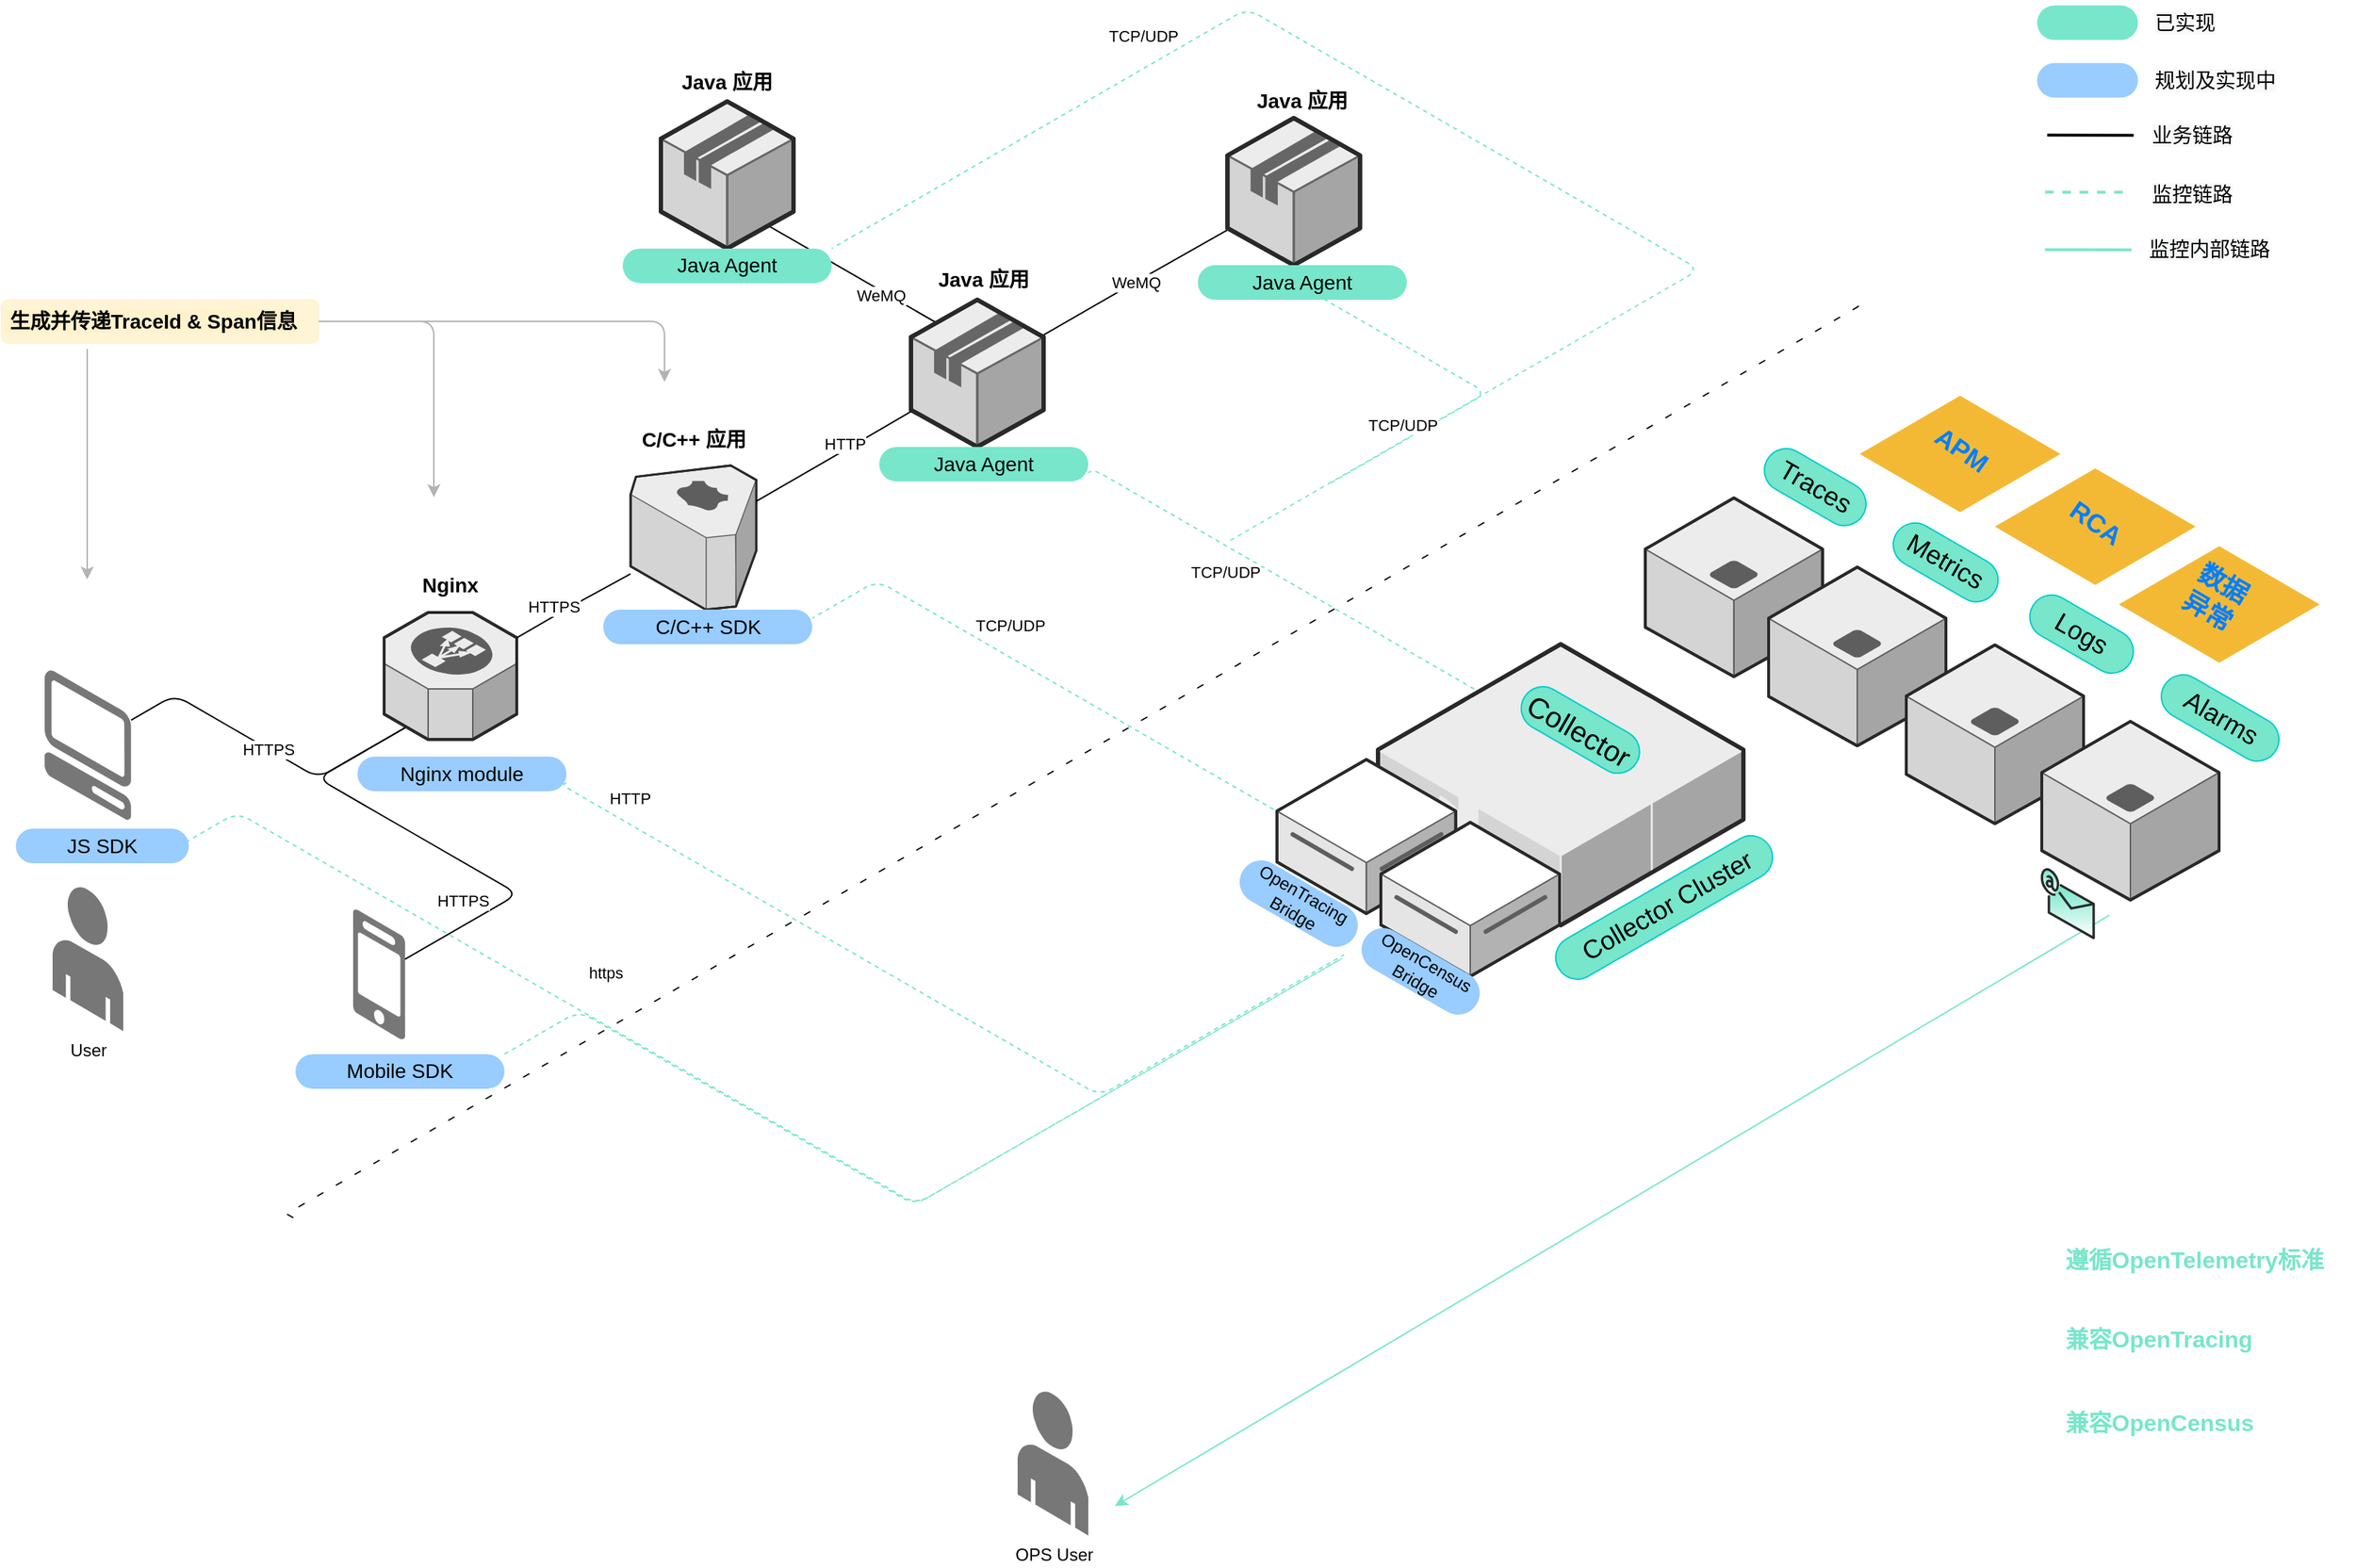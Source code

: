 <mxfile version="14.6.3" type="github">
  <diagram id="7zbkWKNnDVuo_YYhG6Th" name="第 1 页">
    <mxGraphModel dx="1673" dy="-301" grid="1" gridSize="10" guides="1" tooltips="1" connect="1" arrows="1" fold="1" page="1" pageScale="1" pageWidth="827" pageHeight="1169" math="0" shadow="0">
      <root>
        <mxCell id="0" />
        <mxCell id="1" parent="0" />
        <mxCell id="_NbM3XgNjk7rVD2YRR4O-1" value="https" style="edgeStyle=isometricEdgeStyle;endArrow=none;html=1;dashed=1;exitX=1;exitY=0;exitDx=0;exitDy=0;strokeColor=#77E6CB;" parent="1" edge="1">
          <mxGeometry x="-0.303" y="32" width="50" height="100" relative="1" as="geometry">
            <mxPoint x="142.54" y="2092.39" as="sourcePoint" />
            <mxPoint x="950" y="2170" as="targetPoint" />
            <Array as="points">
              <mxPoint x="497.5" y="2250" />
            </Array>
            <mxPoint x="-1" as="offset" />
          </mxGeometry>
        </mxCell>
        <mxCell id="_NbM3XgNjk7rVD2YRR4O-2" value="" style="edgeStyle=isometricEdgeStyle;endArrow=none;html=1;dashed=1;exitX=1;exitY=0.75;exitDx=0;exitDy=0;strokeColor=#77E6CB;entryX=1;entryY=1;entryDx=0;entryDy=0;" parent="1" source="_NbM3XgNjk7rVD2YRR4O-23" target="_NbM3XgNjk7rVD2YRR4O-43" edge="1">
          <mxGeometry width="50" height="100" relative="1" as="geometry">
            <mxPoint x="379.0" y="2246.46" as="sourcePoint" />
            <mxPoint x="790" y="2210" as="targetPoint" />
            <Array as="points">
              <mxPoint x="582.5" y="2150" />
            </Array>
          </mxGeometry>
        </mxCell>
        <mxCell id="_NbM3XgNjk7rVD2YRR4O-3" value="" style="edgeLabel;html=1;align=center;verticalAlign=middle;resizable=0;points=[];" parent="_NbM3XgNjk7rVD2YRR4O-2" vertex="1" connectable="0">
          <mxGeometry x="0.162" y="-6" relative="1" as="geometry">
            <mxPoint x="-175.88" y="-106.94" as="offset" />
          </mxGeometry>
        </mxCell>
        <mxCell id="_NbM3XgNjk7rVD2YRR4O-4" value="" style="verticalLabelPosition=bottom;html=1;verticalAlign=top;strokeWidth=1;align=center;outlineConnect=0;dashed=0;outlineConnect=0;shape=mxgraph.aws3d.application_server;fillColor=#ECECEC;strokeColor=#5E5E5E;aspect=fixed;rounded=1;fontColor=#000000;" parent="1" vertex="1">
          <mxGeometry x="1160.42" y="1850.52" width="123" height="124" as="geometry" />
        </mxCell>
        <mxCell id="_NbM3XgNjk7rVD2YRR4O-5" value="" style="verticalLabelPosition=bottom;html=1;verticalAlign=top;strokeWidth=1;align=center;outlineConnect=0;dashed=0;outlineConnect=0;shape=mxgraph.aws3d.application_server;fillColor=#ECECEC;strokeColor=#5E5E5E;aspect=fixed;rounded=1;fontColor=#000000;" parent="1" vertex="1">
          <mxGeometry x="1246" y="1898.52" width="123" height="124" as="geometry" />
        </mxCell>
        <mxCell id="_NbM3XgNjk7rVD2YRR4O-6" value="" style="verticalLabelPosition=bottom;html=1;verticalAlign=top;strokeWidth=1;align=center;outlineConnect=0;dashed=0;outlineConnect=0;shape=mxgraph.aws3d.application_server;fillColor=#ECECEC;strokeColor=#5E5E5E;aspect=fixed;rounded=1;fontColor=#000000;" parent="1" vertex="1">
          <mxGeometry x="1341.5" y="1952.52" width="123" height="124" as="geometry" />
        </mxCell>
        <mxCell id="_NbM3XgNjk7rVD2YRR4O-7" value="" style="verticalLabelPosition=bottom;html=1;verticalAlign=top;strokeWidth=1;align=center;outlineConnect=0;dashed=0;outlineConnect=0;shape=mxgraph.aws3d.application_server;fillColor=#ECECEC;strokeColor=#5E5E5E;aspect=fixed;rounded=1;fontColor=#000000;" parent="1" vertex="1">
          <mxGeometry x="1435.5" y="2005.56" width="123" height="124" as="geometry" />
        </mxCell>
        <mxCell id="_NbM3XgNjk7rVD2YRR4O-8" value="" style="edgeStyle=isometricEdgeStyle;endArrow=none;html=1;dashed=1;entryX=1;entryY=0.25;entryDx=0;entryDy=0;strokeColor=#77E6CB;exitX=0.75;exitY=0;exitDx=0;exitDy=0;" parent="1" target="_NbM3XgNjk7rVD2YRR4O-26" edge="1">
          <mxGeometry x="0.204" y="1" width="50" height="100" relative="1" as="geometry">
            <mxPoint x="1028.92" y="2087.44" as="sourcePoint" />
            <mxPoint x="594.3" y="1980" as="targetPoint" />
            <mxPoint x="1" as="offset" />
          </mxGeometry>
        </mxCell>
        <mxCell id="_NbM3XgNjk7rVD2YRR4O-9" value="TCP/UDP" style="edgeStyle=isometricEdgeStyle;endArrow=none;html=1;dashed=1;entryX=1;entryY=0.75;entryDx=0;entryDy=0;strokeColor=#77E6CB;exitX=0.75;exitY=0;exitDx=0;exitDy=0;" parent="1" target="_NbM3XgNjk7rVD2YRR4O-30" edge="1">
          <mxGeometry x="0.431" y="16" width="50" height="100" relative="1" as="geometry">
            <mxPoint x="1136.798" y="1999.918" as="sourcePoint" />
            <mxPoint x="1002.5" y="1920" as="targetPoint" />
            <Array as="points">
              <mxPoint x="932.5" y="1920" />
            </Array>
            <mxPoint as="offset" />
          </mxGeometry>
        </mxCell>
        <mxCell id="_NbM3XgNjk7rVD2YRR4O-11" value="" style="verticalLabelPosition=bottom;html=1;verticalAlign=top;strokeWidth=1;align=center;outlineConnect=0;dashed=0;outlineConnect=0;shape=mxgraph.aws3d.elasticBeanstalk;aspect=fixed;rounded=1;fontColor=#000000;fillColor=#ECECEC;strokeColor=#ECECEC;" parent="1" vertex="1">
          <mxGeometry x="975" y="1952" width="253.51" height="195" as="geometry" />
        </mxCell>
        <mxCell id="_NbM3XgNjk7rVD2YRR4O-12" value="WeMQ" style="edgeStyle=isometricEdgeStyle;endArrow=none;html=1;" parent="1" source="_NbM3XgNjk7rVD2YRR4O-27" target="_NbM3XgNjk7rVD2YRR4O-31" edge="1">
          <mxGeometry width="50" height="100" relative="1" as="geometry">
            <mxPoint x="824.38" y="1788.5" as="sourcePoint" />
            <mxPoint x="874.38" y="1688.5" as="targetPoint" />
          </mxGeometry>
        </mxCell>
        <mxCell id="_NbM3XgNjk7rVD2YRR4O-13" value="WeMQ" style="edgeStyle=isometricEdgeStyle;endArrow=none;html=1;" parent="1" source="_NbM3XgNjk7rVD2YRR4O-27" target="_NbM3XgNjk7rVD2YRR4O-33" edge="1">
          <mxGeometry x="-0.16" y="3" width="50" height="100" relative="1" as="geometry">
            <mxPoint x="580" y="1730" as="sourcePoint" />
            <mxPoint x="590" y="1640" as="targetPoint" />
            <mxPoint as="offset" />
          </mxGeometry>
        </mxCell>
        <mxCell id="_NbM3XgNjk7rVD2YRR4O-14" value="User" style="verticalLabelPosition=bottom;html=1;verticalAlign=top;strokeWidth=1;align=center;outlineConnect=0;dashed=0;outlineConnect=0;shape=mxgraph.aws3d.end_user;strokeColor=none;fillColor=#777777;aspect=fixed;" parent="1" vertex="1">
          <mxGeometry x="55.5" y="2120" width="49" height="100.46" as="geometry" />
        </mxCell>
        <mxCell id="_NbM3XgNjk7rVD2YRR4O-15" value="" style="verticalLabelPosition=bottom;html=1;verticalAlign=top;strokeWidth=1;align=center;outlineConnect=0;dashed=0;outlineConnect=0;shape=mxgraph.aws3d.mobile_worker;aspect=fixed;strokeColor=none;fillColor=#777777;" parent="1" vertex="1">
          <mxGeometry x="264" y="2136" width="36" height="90" as="geometry" />
        </mxCell>
        <mxCell id="_NbM3XgNjk7rVD2YRR4O-16" value="" style="verticalLabelPosition=bottom;html=1;verticalAlign=top;strokeWidth=1;align=center;outlineConnect=0;dashed=0;outlineConnect=0;shape=mxgraph.aws3d.client;aspect=fixed;strokeColor=none;fillColor=#777777;" parent="1" vertex="1">
          <mxGeometry x="50" y="1970" width="60" height="104" as="geometry" />
        </mxCell>
        <mxCell id="_NbM3XgNjk7rVD2YRR4O-17" value="&lt;font style=&quot;font-size: 14px&quot;&gt;JS SDK&lt;/font&gt;" style="text;html=1;align=center;verticalAlign=middle;whiteSpace=wrap;rounded=1;strokeWidth=1;arcSize=50;fillColor=#99CCFF;" parent="1" vertex="1">
          <mxGeometry x="30" y="2080" width="120" height="24" as="geometry" />
        </mxCell>
        <mxCell id="_NbM3XgNjk7rVD2YRR4O-18" value="&lt;font style=&quot;font-size: 14px&quot;&gt;Mobile&amp;nbsp;&lt;/font&gt;&lt;span style=&quot;font-size: 14px&quot;&gt;SDK&lt;/span&gt;" style="text;html=1;align=center;verticalAlign=middle;whiteSpace=wrap;rounded=1;strokeWidth=1;arcSize=50;fillColor=#99CCFF;" parent="1" vertex="1">
          <mxGeometry x="224" y="2236.46" width="145" height="24" as="geometry" />
        </mxCell>
        <mxCell id="_NbM3XgNjk7rVD2YRR4O-19" value="" style="verticalLabelPosition=bottom;html=1;verticalAlign=top;strokeWidth=1;align=center;outlineConnect=0;dashed=0;outlineConnect=0;shape=mxgraph.aws3d.elasticLoadBalancing;fillColor=#ECECEC;strokeColor=#5E5E5E;aspect=fixed;rounded=1;" parent="1" vertex="1">
          <mxGeometry x="285.5" y="1930" width="92" height="88.17" as="geometry" />
        </mxCell>
        <mxCell id="_NbM3XgNjk7rVD2YRR4O-20" value="HTTPS" style="edgeStyle=isometricEdgeStyle;endArrow=none;html=1;entryX=0.158;entryY=0.907;entryDx=0;entryDy=0;entryPerimeter=0;" parent="1" source="_NbM3XgNjk7rVD2YRR4O-15" target="_NbM3XgNjk7rVD2YRR4O-19" edge="1">
          <mxGeometry x="-0.658" y="15" width="50" height="100" relative="1" as="geometry">
            <mxPoint x="296.8" y="2139" as="sourcePoint" />
            <mxPoint x="346.8" y="2039" as="targetPoint" />
            <Array as="points">
              <mxPoint x="300" y="2080" />
            </Array>
            <mxPoint as="offset" />
          </mxGeometry>
        </mxCell>
        <mxCell id="_NbM3XgNjk7rVD2YRR4O-21" value="HTTPS" style="edgeStyle=isometricEdgeStyle;endArrow=none;html=1;" parent="1" source="_NbM3XgNjk7rVD2YRR4O-16" edge="1">
          <mxGeometry width="50" height="100" relative="1" as="geometry">
            <mxPoint x="140" y="2090" as="sourcePoint" />
            <mxPoint x="300" y="2010.0" as="targetPoint" />
          </mxGeometry>
        </mxCell>
        <mxCell id="_NbM3XgNjk7rVD2YRR4O-22" value="" style="verticalLabelPosition=bottom;html=1;verticalAlign=top;strokeWidth=1;align=center;outlineConnect=0;dashed=0;outlineConnect=0;shape=mxgraph.aws3d.route53;fillColor=#ECECEC;strokeColor=#5E5E5E;aspect=fixed;rounded=1;" parent="1" vertex="1">
          <mxGeometry x="456.5" y="1828.01" width="87.17" height="99.99" as="geometry" />
        </mxCell>
        <mxCell id="_NbM3XgNjk7rVD2YRR4O-23" value="&lt;font style=&quot;font-size: 14px&quot;&gt;Nginx module&lt;/font&gt;" style="text;html=1;align=center;verticalAlign=middle;whiteSpace=wrap;rounded=1;strokeWidth=1;arcSize=50;fillColor=#99CCFF;" parent="1" vertex="1">
          <mxGeometry x="267" y="2030" width="145" height="24" as="geometry" />
        </mxCell>
        <mxCell id="_NbM3XgNjk7rVD2YRR4O-24" value="&lt;font style=&quot;font-size: 14px&quot;&gt;&lt;b&gt;C/C++ 应用&lt;/b&gt;&lt;/font&gt;" style="text;html=1;align=center;verticalAlign=middle;whiteSpace=wrap;rounded=1;strokeWidth=1;arcSize=50;" parent="1" vertex="1">
          <mxGeometry x="427.58" y="1798" width="145" height="24" as="geometry" />
        </mxCell>
        <mxCell id="_NbM3XgNjk7rVD2YRR4O-25" value="HTTPS" style="edgeStyle=isometricEdgeStyle;endArrow=none;html=1;" parent="1" source="_NbM3XgNjk7rVD2YRR4O-19" target="_NbM3XgNjk7rVD2YRR4O-22" edge="1">
          <mxGeometry x="-0.291" y="6" width="50" height="100" relative="1" as="geometry">
            <mxPoint x="530" y="2040" as="sourcePoint" />
            <mxPoint x="580" y="1940" as="targetPoint" />
            <Array as="points" />
            <mxPoint as="offset" />
          </mxGeometry>
        </mxCell>
        <mxCell id="_NbM3XgNjk7rVD2YRR4O-26" value="&lt;font style=&quot;font-size: 14px&quot;&gt;&lt;br&gt;C/C++ SDK&lt;br&gt;&lt;br&gt;&lt;/font&gt;" style="text;html=1;align=center;verticalAlign=middle;whiteSpace=wrap;rounded=1;strokeWidth=1;arcSize=50;fillColor=#99CCFF;" parent="1" vertex="1">
          <mxGeometry x="437.5" y="1928" width="145" height="24" as="geometry" />
        </mxCell>
        <mxCell id="_NbM3XgNjk7rVD2YRR4O-27" value="" style="verticalLabelPosition=bottom;html=1;verticalAlign=top;strokeWidth=1;align=center;outlineConnect=0;dashed=0;outlineConnect=0;shape=mxgraph.aws3d.application;fillColor=#ECECEC;strokeColor=#666666;aspect=fixed;rounded=1;" parent="1" vertex="1">
          <mxGeometry x="651" y="1713" width="92" height="102.09" as="geometry" />
        </mxCell>
        <mxCell id="_NbM3XgNjk7rVD2YRR4O-28" value="&lt;font style=&quot;font-size: 14px&quot;&gt;&lt;b&gt;Java 应用&lt;/b&gt;&lt;/font&gt;" style="text;html=1;align=center;verticalAlign=middle;whiteSpace=wrap;rounded=1;strokeWidth=1;arcSize=50;" parent="1" vertex="1">
          <mxGeometry x="629" y="1687" width="145" height="24" as="geometry" />
        </mxCell>
        <mxCell id="_NbM3XgNjk7rVD2YRR4O-29" value="HTTP" style="edgeStyle=isometricEdgeStyle;endArrow=none;html=1;" parent="1" source="_NbM3XgNjk7rVD2YRR4O-22" target="_NbM3XgNjk7rVD2YRR4O-27" edge="1">
          <mxGeometry x="0.181" y="3" width="50" height="100" relative="1" as="geometry">
            <mxPoint x="604.8" y="1890" as="sourcePoint" />
            <mxPoint x="630" y="1800" as="targetPoint" />
            <mxPoint as="offset" />
          </mxGeometry>
        </mxCell>
        <mxCell id="_NbM3XgNjk7rVD2YRR4O-30" value="&lt;font style=&quot;font-size: 14px&quot;&gt;Java Agent&lt;/font&gt;" style="text;html=1;align=center;verticalAlign=middle;whiteSpace=wrap;rounded=1;strokeWidth=1;arcSize=50;fillColor=#77E6CB;" parent="1" vertex="1">
          <mxGeometry x="629" y="1815.09" width="145" height="24" as="geometry" />
        </mxCell>
        <mxCell id="_NbM3XgNjk7rVD2YRR4O-31" value="" style="verticalLabelPosition=bottom;html=1;verticalAlign=top;strokeWidth=1;align=center;outlineConnect=0;dashed=0;outlineConnect=0;shape=mxgraph.aws3d.application;fillColor=#ECECEC;strokeColor=#666666;aspect=fixed;rounded=1;" parent="1" vertex="1">
          <mxGeometry x="870.58" y="1586.91" width="92" height="102.09" as="geometry" />
        </mxCell>
        <mxCell id="_NbM3XgNjk7rVD2YRR4O-32" value="&lt;font style=&quot;font-size: 14px&quot;&gt;Java Agent&lt;/font&gt;" style="text;html=1;align=center;verticalAlign=middle;whiteSpace=wrap;rounded=1;strokeWidth=1;arcSize=50;fillColor=#77E6CB;" parent="1" vertex="1">
          <mxGeometry x="850" y="1689" width="145" height="24" as="geometry" />
        </mxCell>
        <mxCell id="_NbM3XgNjk7rVD2YRR4O-33" value="" style="verticalLabelPosition=bottom;html=1;verticalAlign=top;strokeWidth=1;align=center;outlineConnect=0;dashed=0;outlineConnect=0;shape=mxgraph.aws3d.application;fillColor=#ECECEC;strokeColor=#666666;aspect=fixed;rounded=1;" parent="1" vertex="1">
          <mxGeometry x="477.5" y="1575.37" width="92" height="102.09" as="geometry" />
        </mxCell>
        <mxCell id="_NbM3XgNjk7rVD2YRR4O-34" value="&lt;b style=&quot;font-size: 14px&quot;&gt;Java 应用&lt;/b&gt;" style="text;html=1;align=center;verticalAlign=middle;whiteSpace=wrap;rounded=1;strokeWidth=1;arcSize=50;" parent="1" vertex="1">
          <mxGeometry x="451" y="1550" width="145" height="24" as="geometry" />
        </mxCell>
        <mxCell id="_NbM3XgNjk7rVD2YRR4O-35" value="&lt;b style=&quot;font-size: 14px&quot;&gt;Java 应用&lt;/b&gt;" style="text;html=1;align=center;verticalAlign=middle;whiteSpace=wrap;rounded=1;strokeWidth=1;arcSize=50;" parent="1" vertex="1">
          <mxGeometry x="849.5" y="1562.91" width="145" height="24" as="geometry" />
        </mxCell>
        <mxCell id="_NbM3XgNjk7rVD2YRR4O-36" value="&lt;font style=&quot;font-size: 14px&quot;&gt;Java Agent&lt;/font&gt;" style="text;html=1;align=center;verticalAlign=middle;whiteSpace=wrap;rounded=1;strokeWidth=1;arcSize=50;fillColor=#77E6CB;" parent="1" vertex="1">
          <mxGeometry x="451.0" y="1677.46" width="145" height="24" as="geometry" />
        </mxCell>
        <mxCell id="_NbM3XgNjk7rVD2YRR4O-38" value="" style="edgeStyle=isometricEdgeStyle;endArrow=none;html=1;elbow=vertical;rounded=0;dashed=1;dashPattern=5 10;" parent="1" edge="1">
          <mxGeometry width="50" height="100" relative="1" as="geometry">
            <mxPoint x="222.5" y="2350" as="sourcePoint" />
            <mxPoint x="1312.5" y="1720" as="targetPoint" />
            <Array as="points">
              <mxPoint x="750" y="2040" />
            </Array>
          </mxGeometry>
        </mxCell>
        <mxCell id="_NbM3XgNjk7rVD2YRR4O-39" value="" style="edgeStyle=isometricEdgeStyle;endArrow=none;html=1;dashed=1;exitX=1;exitY=0;exitDx=0;exitDy=0;strokeColor=#77E6CB;" parent="1" source="_NbM3XgNjk7rVD2YRR4O-18" edge="1">
          <mxGeometry width="50" height="100" relative="1" as="geometry">
            <mxPoint x="702.5" y="2190" as="sourcePoint" />
            <mxPoint x="950" y="2170" as="targetPoint" />
            <Array as="points">
              <mxPoint x="582.5" y="2300" />
            </Array>
          </mxGeometry>
        </mxCell>
        <mxCell id="_NbM3XgNjk7rVD2YRR4O-40" value="&lt;font style=&quot;font-size: 18px&quot;&gt;&lt;span&gt;&amp;nbsp;Collector&amp;nbsp;&lt;/span&gt;&lt;/font&gt;&lt;span style=&quot;font-size: 18px&quot;&gt;&lt;span&gt;Cluster&lt;/span&gt;&lt;/span&gt;" style="text;html=1;align=center;verticalAlign=middle;whiteSpace=wrap;rounded=1;strokeWidth=1;arcSize=50;fillColor=#77E6CB;strokeColor=#00CCCC;rotation=-30;fontStyle=0" parent="1" vertex="1">
          <mxGeometry x="1089" y="2119.67" width="169" height="30" as="geometry" />
        </mxCell>
        <mxCell id="_NbM3XgNjk7rVD2YRR4O-41" value="" style="verticalLabelPosition=bottom;html=1;verticalAlign=top;strokeWidth=1;align=center;outlineConnect=0;dashed=0;outlineConnect=0;shape=mxgraph.aws3d.dataServer;strokeColor=#5E5E5E;aspect=fixed;rounded=1;fillColor=#ffffff;fontColor=#000000;" parent="1" vertex="1">
          <mxGeometry x="904.92" y="2032" width="124" height="106.86" as="geometry" />
        </mxCell>
        <mxCell id="_NbM3XgNjk7rVD2YRR4O-42" value="" style="shape=image;html=1;verticalAlign=top;verticalLabelPosition=bottom;labelBackgroundColor=green;imageAspect=0;aspect=fixed;image=https://docs.honeycomb.io/logos/opentracing-sm.png;rounded=1;strokeWidth=1;fillColor=#77e6cb4d;" parent="1" vertex="1">
          <mxGeometry x="944.42" y="2045.44" width="36" height="36" as="geometry" />
        </mxCell>
        <mxCell id="_NbM3XgNjk7rVD2YRR4O-43" value="&lt;font&gt;&lt;font style=&quot;font-size: 12px&quot;&gt;OpenTracing&lt;br&gt;Bridge&lt;/font&gt;&lt;br&gt;&lt;/font&gt;" style="text;html=1;align=center;verticalAlign=middle;whiteSpace=wrap;rounded=1;strokeWidth=1;arcSize=50;rotation=30;fillColor=#99CCFF;" parent="1" vertex="1">
          <mxGeometry x="875" y="2117" width="90" height="30" as="geometry" />
        </mxCell>
        <mxCell id="_NbM3XgNjk7rVD2YRR4O-44" value="" style="verticalLabelPosition=bottom;html=1;verticalAlign=top;strokeWidth=1;align=center;outlineConnect=0;dashed=0;outlineConnect=0;shape=mxgraph.aws3d.dataServer;strokeColor=#5E5E5E;aspect=fixed;rounded=1;fillColor=#ffffff;fontColor=#000000;" parent="1" vertex="1">
          <mxGeometry x="977" y="2075.68" width="124" height="106.86" as="geometry" />
        </mxCell>
        <mxCell id="_NbM3XgNjk7rVD2YRR4O-45" value="" style="shape=image;html=1;verticalAlign=top;verticalLabelPosition=bottom;labelBackgroundColor=green;imageAspect=0;aspect=fixed;image=https://opencensus.io/img/logo-sm.svg;rounded=1;strokeWidth=1;fillColor=#77e6cb4d;" parent="1" vertex="1">
          <mxGeometry x="1016.5" y="2089.12" width="36" height="33.55" as="geometry" />
        </mxCell>
        <mxCell id="_NbM3XgNjk7rVD2YRR4O-46" value="&lt;font&gt;&lt;font style=&quot;font-size: 12px&quot;&gt;OpenCensus &lt;br&gt;Bridge&lt;/font&gt;&lt;br&gt;&lt;/font&gt;" style="text;html=1;align=center;verticalAlign=middle;whiteSpace=wrap;rounded=1;strokeWidth=1;arcSize=50;rotation=30;fillColor=#99CCFF;" parent="1" vertex="1">
          <mxGeometry x="959.58" y="2164.04" width="90" height="30" as="geometry" />
        </mxCell>
        <mxCell id="_NbM3XgNjk7rVD2YRR4O-47" value="&lt;font&gt;&lt;span&gt;&lt;font style=&quot;font-size: 20px&quot;&gt;Collector&lt;/font&gt;&lt;/span&gt;&lt;br&gt;&lt;/font&gt;" style="text;html=1;align=center;verticalAlign=middle;whiteSpace=wrap;rounded=1;strokeWidth=1;arcSize=50;rotation=30;fillColor=#77E6CB;strokeColor=#00CCCC;fontStyle=0" parent="1" vertex="1">
          <mxGeometry x="1070.42" y="1996.52" width="90" height="30" as="geometry" />
        </mxCell>
        <mxCell id="_NbM3XgNjk7rVD2YRR4O-48" value="OPS User" style="verticalLabelPosition=bottom;html=1;verticalAlign=top;strokeWidth=1;align=center;outlineConnect=0;dashed=0;outlineConnect=0;shape=mxgraph.aws3d.end_user;strokeColor=none;fillColor=#777777;aspect=fixed;direction=east;flipV=0;flipH=0;" parent="1" vertex="1">
          <mxGeometry x="725" y="2470" width="49" height="100.46" as="geometry" />
        </mxCell>
        <mxCell id="_NbM3XgNjk7rVD2YRR4O-49" value="TCP/UDP" style="edgeStyle=isometricEdgeStyle;endArrow=none;html=1;dashed=1;entryX=1;entryY=0;entryDx=0;entryDy=0;strokeColor=#77E6CB;exitX=0.75;exitY=0;exitDx=0;exitDy=0;" parent="1" target="_NbM3XgNjk7rVD2YRR4O-36" edge="1">
          <mxGeometry x="0.512" y="-19" width="50" height="100" relative="1" as="geometry">
            <mxPoint x="872.5" y="1880.0" as="sourcePoint" />
            <mxPoint x="794.0" y="1859.09" as="targetPoint" />
            <mxPoint x="-1" as="offset" />
            <Array as="points">
              <mxPoint x="1142.5" y="1660" />
            </Array>
          </mxGeometry>
        </mxCell>
        <mxCell id="_NbM3XgNjk7rVD2YRR4O-50" value="TCP/UDP" style="edgeStyle=isometricEdgeStyle;endArrow=none;html=1;dashed=1;entryX=0.14;entryY=0.947;entryDx=0;entryDy=0;entryPerimeter=0;strokeColor=#77E6CB;exitX=0.75;exitY=0;exitDx=0;exitDy=0;" parent="1" edge="1">
          <mxGeometry x="-0.515" y="10" width="50" height="100" relative="1" as="geometry">
            <mxPoint x="942.5" y="1840.0" as="sourcePoint" />
            <mxPoint x="932.5" y="1710.0" as="targetPoint" />
            <Array as="points">
              <mxPoint x="1002.5" y="1750" />
            </Array>
            <mxPoint as="offset" />
          </mxGeometry>
        </mxCell>
        <mxCell id="_NbM3XgNjk7rVD2YRR4O-51" value="" style="shape=image;html=1;verticalAlign=top;verticalLabelPosition=bottom;labelBackgroundColor=green;imageAspect=0;aspect=fixed;image=https://cloud.githubusercontent.com/assets/2662304/26528633/81c95b24-43b8-11e7-808d-651a09e9ecca.png;rounded=1;strokeWidth=1;fillColor=#77e6cb4d;" parent="1" vertex="1">
          <mxGeometry x="1478.5" y="2012.95" width="36" height="34" as="geometry" />
        </mxCell>
        <mxCell id="_NbM3XgNjk7rVD2YRR4O-52" value="&lt;font style=&quot;font-size: 18px&quot;&gt;Alarms&lt;/font&gt;" style="text;html=1;align=center;verticalAlign=middle;whiteSpace=wrap;rounded=1;strokeWidth=1;arcSize=50;fillColor=#77E6CB;strokeColor=#00CCCC;rotation=30;fontColor=#000000;" parent="1" vertex="1">
          <mxGeometry x="1514.5" y="1988.17" width="89.5" height="30" as="geometry" />
        </mxCell>
        <mxCell id="_NbM3XgNjk7rVD2YRR4O-53" value="&lt;font style=&quot;font-size: 18px&quot;&gt;Logs&lt;/font&gt;" style="text;html=1;align=center;verticalAlign=middle;whiteSpace=wrap;rounded=1;strokeWidth=1;arcSize=50;fillColor=#77E6CB;strokeColor=#00CCCC;rotation=30;" parent="1" vertex="1">
          <mxGeometry x="1424" y="1930" width="78.25" height="30" as="geometry" />
        </mxCell>
        <mxCell id="_NbM3XgNjk7rVD2YRR4O-54" value="&lt;font style=&quot;font-size: 18px&quot;&gt;Metrics&lt;/font&gt;" style="text;html=1;align=center;verticalAlign=middle;whiteSpace=wrap;rounded=1;strokeWidth=1;arcSize=50;fillColor=#77E6CB;strokeColor=#00CCCC;rotation=30;fontColor=#000000;" parent="1" vertex="1">
          <mxGeometry x="1329.24" y="1880.23" width="79.19" height="30" as="geometry" />
        </mxCell>
        <mxCell id="_NbM3XgNjk7rVD2YRR4O-55" value="&lt;font style=&quot;font-size: 18px&quot;&gt;Traces&lt;/font&gt;" style="text;html=1;align=center;verticalAlign=middle;whiteSpace=wrap;rounded=1;strokeWidth=1;arcSize=50;fillColor=#77E6CB;strokeColor=#00CCCC;rotation=30;" parent="1" vertex="1">
          <mxGeometry x="1240" y="1828.01" width="76.66" height="30" as="geometry" />
        </mxCell>
        <mxCell id="_NbM3XgNjk7rVD2YRR4O-56" value="" style="endArrow=classic;html=1;strokeColor=#77E6CB;strokeWidth=1;fontColor=#000000;" parent="1" edge="1">
          <mxGeometry width="50" height="50" relative="1" as="geometry">
            <mxPoint x="1482.5" y="2140.0" as="sourcePoint" />
            <mxPoint x="792.5" y="2550.0" as="targetPoint" />
          </mxGeometry>
        </mxCell>
        <mxCell id="_NbM3XgNjk7rVD2YRR4O-57" value="" style="verticalLabelPosition=bottom;html=1;verticalAlign=top;strokeWidth=1;align=center;outlineConnect=0;dashed=0;outlineConnect=0;shape=mxgraph.aws3d.email;aspect=fixed;strokeColor=#292929;rounded=1;fillColor=#77E6CB;gradientColor=#ffffff;fontColor=#000000;" parent="1" vertex="1">
          <mxGeometry x="1435.5" y="2108.14" width="36" height="47.72" as="geometry" />
        </mxCell>
        <mxCell id="_NbM3XgNjk7rVD2YRR4O-58" value="" style="shape=image;html=1;verticalAlign=top;verticalLabelPosition=bottom;labelBackgroundColor=green;imageAspect=0;aspect=fixed;image=https://image.winudf.com/v2/image1/Y29tLnRlbmNlbnQud2V3b3JrX2ljb25fMTU0NjkyMjEyNF8wNDg/icon.png?w=170&amp;fakeurl=1&amp;type=.png;rounded=1;strokeWidth=1;fillColor=#77e6cb4d;" parent="1" vertex="1">
          <mxGeometry x="1410.5" y="2138.86" width="36" height="36" as="geometry" />
        </mxCell>
        <mxCell id="_NbM3XgNjk7rVD2YRR4O-59" value="" style="text;html=1;align=center;verticalAlign=middle;whiteSpace=wrap;rounded=1;strokeWidth=1;arcSize=50;fillColor=#77E6CB;" parent="1" vertex="1">
          <mxGeometry x="1432.25" y="1508.8" width="70" height="24" as="geometry" />
        </mxCell>
        <mxCell id="_NbM3XgNjk7rVD2YRR4O-60" value="&lt;span style=&quot;color: rgb(0 , 0 , 0) ; font-family: &amp;#34;helvetica&amp;#34; ; font-size: 14px ; font-style: normal ; font-weight: 400 ; letter-spacing: normal ; text-align: center ; text-indent: 0px ; text-transform: none ; word-spacing: 0px ; background-color: rgb(248 , 249 , 250) ; display: inline ; float: none&quot;&gt;已实现&lt;/span&gt;" style="text;whiteSpace=wrap;html=1;" parent="1" vertex="1">
          <mxGeometry x="1512.25" y="1505.8" width="140" height="30" as="geometry" />
        </mxCell>
        <mxCell id="_NbM3XgNjk7rVD2YRR4O-61" value="" style="text;html=1;align=center;verticalAlign=middle;whiteSpace=wrap;rounded=1;strokeWidth=1;arcSize=50;fillColor=#99CCFF;" parent="1" vertex="1">
          <mxGeometry x="1432.25" y="1548.8" width="70" height="24" as="geometry" />
        </mxCell>
        <mxCell id="_NbM3XgNjk7rVD2YRR4O-62" value="&lt;span style=&quot;color: rgb(0 , 0 , 0) ; font-family: &amp;#34;helvetica&amp;#34; ; font-size: 14px ; font-style: normal ; font-weight: 400 ; letter-spacing: normal ; text-align: center ; text-indent: 0px ; text-transform: none ; word-spacing: 0px ; background-color: rgb(248 , 249 , 250) ; display: inline ; float: none&quot;&gt;规划及实现中&lt;/span&gt;" style="text;whiteSpace=wrap;html=1;" parent="1" vertex="1">
          <mxGeometry x="1512.25" y="1545.8" width="120" height="30" as="geometry" />
        </mxCell>
        <mxCell id="_NbM3XgNjk7rVD2YRR4O-63" value="" style="endArrow=none;html=1;strokeWidth=2;" parent="1" edge="1">
          <mxGeometry width="50" height="50" relative="1" as="geometry">
            <mxPoint x="1439.25" y="1598.8" as="sourcePoint" />
            <mxPoint x="1499.25" y="1598.89" as="targetPoint" />
          </mxGeometry>
        </mxCell>
        <mxCell id="_NbM3XgNjk7rVD2YRR4O-64" value="&lt;span style=&quot;color: rgb(0 , 0 , 0) ; font-family: &amp;#34;helvetica&amp;#34; ; font-size: 14px ; font-style: normal ; font-weight: 400 ; letter-spacing: normal ; text-align: center ; text-indent: 0px ; text-transform: none ; word-spacing: 0px ; background-color: rgb(248 , 249 , 250) ; display: inline ; float: none&quot;&gt;业务链路&lt;/span&gt;" style="text;whiteSpace=wrap;html=1;" parent="1" vertex="1">
          <mxGeometry x="1510.25" y="1583.8" width="140" height="30" as="geometry" />
        </mxCell>
        <mxCell id="_NbM3XgNjk7rVD2YRR4O-65" value="" style="endArrow=none;html=1;strokeWidth=2;fontColor=#77E6CB;rounded=0;strokeColor=#77E6CB;dashed=1;" parent="1" edge="1">
          <mxGeometry width="50" height="50" relative="1" as="geometry">
            <mxPoint x="1437.75" y="1638.3" as="sourcePoint" />
            <mxPoint x="1497.75" y="1638.39" as="targetPoint" />
          </mxGeometry>
        </mxCell>
        <mxCell id="_NbM3XgNjk7rVD2YRR4O-66" value="&lt;span style=&quot;color: rgb(0 , 0 , 0) ; font-family: &amp;#34;helvetica&amp;#34; ; font-size: 14px ; font-style: normal ; font-weight: 400 ; letter-spacing: normal ; text-align: center ; text-indent: 0px ; text-transform: none ; word-spacing: 0px ; background-color: rgb(248 , 249 , 250) ; display: inline ; float: none&quot;&gt;监控链路&lt;/span&gt;" style="text;whiteSpace=wrap;html=1;" parent="1" vertex="1">
          <mxGeometry x="1510.25" y="1624.8" width="140" height="30" as="geometry" />
        </mxCell>
        <mxCell id="_NbM3XgNjk7rVD2YRR4O-67" value="" style="endArrow=none;html=1;strokeWidth=2;fontColor=#77E6CB;rounded=0;strokeColor=#77E6CB;" parent="1" edge="1">
          <mxGeometry width="50" height="50" relative="1" as="geometry">
            <mxPoint x="1437.75" y="1678.3" as="sourcePoint" />
            <mxPoint x="1497.75" y="1678.39" as="targetPoint" />
          </mxGeometry>
        </mxCell>
        <mxCell id="_NbM3XgNjk7rVD2YRR4O-68" value="&lt;span style=&quot;color: rgb(0 , 0 , 0) ; font-family: &amp;#34;helvetica&amp;#34; ; font-size: 14px ; font-style: normal ; font-weight: 400 ; letter-spacing: normal ; text-align: center ; text-indent: 0px ; text-transform: none ; word-spacing: 0px ; background-color: rgb(248 , 249 , 250) ; display: inline ; float: none&quot;&gt;监控内部链路&lt;/span&gt;" style="text;whiteSpace=wrap;html=1;" parent="1" vertex="1">
          <mxGeometry x="1508.25" y="1663.21" width="140" height="30" as="geometry" />
        </mxCell>
        <mxCell id="_NbM3XgNjk7rVD2YRR4O-69" value="" style="shape=image;html=1;verticalAlign=top;verticalLabelPosition=bottom;labelBackgroundColor=green;imageAspect=0;aspect=fixed;image=https://avatars1.githubusercontent.com/u/49998002?s=200&amp;v=4;rounded=1;strokeWidth=1;fillColor=#77e6cb4d;" parent="1" vertex="1">
          <mxGeometry x="1049.58" y="2026.52" width="36" height="36" as="geometry" />
        </mxCell>
        <mxCell id="_NbM3XgNjk7rVD2YRR4O-70" value="" style="shape=image;html=1;verticalAlign=top;verticalLabelPosition=bottom;labelBackgroundColor=green;imageAspect=0;aspect=fixed;image=https://avatars1.githubusercontent.com/u/49998002?s=200&amp;v=4;rounded=1;strokeWidth=1;fillColor=#77e6cb4d;" parent="1" vertex="1">
          <mxGeometry x="1399.5" y="2363" width="36" height="36" as="geometry" />
        </mxCell>
        <mxCell id="_NbM3XgNjk7rVD2YRR4O-71" value="" style="shape=image;html=1;verticalAlign=top;verticalLabelPosition=bottom;labelBackgroundColor=green;imageAspect=0;aspect=fixed;image=https://docs.honeycomb.io/logos/opentracing-sm.png;rounded=1;strokeWidth=1;fillColor=#77e6cb4d;" parent="1" vertex="1">
          <mxGeometry x="1399.5" y="2415" width="36" height="36" as="geometry" />
        </mxCell>
        <mxCell id="_NbM3XgNjk7rVD2YRR4O-72" value="" style="shape=image;html=1;verticalAlign=top;verticalLabelPosition=bottom;labelBackgroundColor=green;imageAspect=0;aspect=fixed;image=https://opencensus.io/img/logo-sm.svg;rounded=1;strokeWidth=1;fillColor=#77e6cb4d;" parent="1" vertex="1">
          <mxGeometry x="1399.5" y="2476" width="36" height="33.55" as="geometry" />
        </mxCell>
        <mxCell id="_NbM3XgNjk7rVD2YRR4O-73" value="&lt;div style=&quot;text-align: center&quot;&gt;&lt;font face=&quot;helvetica&quot; style=&quot;font-size: 16px&quot; color=&quot;#77e6cb&quot;&gt;&lt;b&gt;遵循OpenTelemetry标准&lt;/b&gt;&lt;/font&gt;&lt;/div&gt;" style="text;whiteSpace=wrap;html=1;" parent="1" vertex="1">
          <mxGeometry x="1450" y="2363" width="184.5" height="30" as="geometry" />
        </mxCell>
        <mxCell id="_NbM3XgNjk7rVD2YRR4O-74" value="&lt;div style=&quot;text-align: center&quot;&gt;&lt;font face=&quot;helvetica&quot; style=&quot;font-size: 16px&quot; color=&quot;#77e6cb&quot;&gt;&lt;b&gt;兼容OpenTracing&lt;/b&gt;&lt;/font&gt;&lt;/div&gt;" style="text;whiteSpace=wrap;html=1;" parent="1" vertex="1">
          <mxGeometry x="1450" y="2418" width="184.5" height="30" as="geometry" />
        </mxCell>
        <mxCell id="_NbM3XgNjk7rVD2YRR4O-75" value="&lt;div style=&quot;text-align: center&quot;&gt;&lt;font face=&quot;helvetica&quot; style=&quot;font-size: 16px&quot; color=&quot;#77e6cb&quot;&gt;&lt;b&gt;兼容OpenCensus&lt;/b&gt;&lt;/font&gt;&lt;/div&gt;" style="text;whiteSpace=wrap;html=1;" parent="1" vertex="1">
          <mxGeometry x="1450" y="2476" width="184.5" height="30" as="geometry" />
        </mxCell>
        <mxCell id="_NbM3XgNjk7rVD2YRR4O-78" value="&lt;font style=&quot;font-size: 14px&quot;&gt;&lt;b&gt;Nginx&lt;/b&gt;&lt;/font&gt;" style="text;html=1;align=center;verticalAlign=middle;whiteSpace=wrap;rounded=1;strokeWidth=1;arcSize=50;" parent="1" vertex="1">
          <mxGeometry x="272" y="1898.52" width="119" height="24" as="geometry" />
        </mxCell>
        <mxCell id="iSqk0ZzPX_ZpcsvCaA2A-1" value="&lt;span style=&quot;color: rgb(0, 0, 0); font-family: helvetica; font-size: 11px; font-style: normal; font-weight: 400; letter-spacing: normal; text-align: center; text-indent: 0px; text-transform: none; word-spacing: 0px; background-color: rgb(255, 255, 255); display: inline; float: none;&quot;&gt;TCP/UDP&lt;/span&gt;" style="text;whiteSpace=wrap;html=1;" parent="1" vertex="1">
          <mxGeometry x="694" y="1925" width="80" height="30" as="geometry" />
        </mxCell>
        <mxCell id="iSqk0ZzPX_ZpcsvCaA2A-2" value="&lt;span style=&quot;color: rgb(0 , 0 , 0) ; font-family: &amp;#34;helvetica&amp;#34; ; font-size: 11px ; font-style: normal ; font-weight: 400 ; letter-spacing: normal ; text-align: center ; text-indent: 0px ; text-transform: none ; word-spacing: 0px ; background-color: rgb(255 , 255 , 255) ; display: inline ; float: none&quot;&gt;HTTP&lt;/span&gt;" style="text;whiteSpace=wrap;html=1;" parent="1" vertex="1">
          <mxGeometry x="440" y="2045.44" width="80" height="30" as="geometry" />
        </mxCell>
        <mxCell id="iSqk0ZzPX_ZpcsvCaA2A-3" value="&lt;span style=&quot;color: rgb(0 , 0 , 0) ; font-family: &amp;#34;helvetica&amp;#34; ; font-size: 14px ; font-style: normal ; letter-spacing: normal ; text-align: center ; text-indent: 0px ; text-transform: none ; word-spacing: 0px ; display: inline ; float: none ; background-color: rgb(255 , 242 , 204)&quot;&gt;&amp;nbsp;生成并传递TraceId &amp;amp; Span信息&lt;/span&gt;" style="text;whiteSpace=wrap;html=1;fontSize=14;fontStyle=1;fillColor=#fff2cc;strokeColor=#FFF2CC;opacity=80;rounded=1;glass=0;" parent="1" vertex="1">
          <mxGeometry x="20" y="1713" width="220" height="30" as="geometry" />
        </mxCell>
        <mxCell id="iSqk0ZzPX_ZpcsvCaA2A-4" value="" style="endArrow=classic;html=1;strokeColor=#B3B3B3;" parent="1" edge="1">
          <mxGeometry width="50" height="50" relative="1" as="geometry">
            <mxPoint x="79.5" y="1747.09" as="sourcePoint" />
            <mxPoint x="79.5" y="1907.09" as="targetPoint" />
          </mxGeometry>
        </mxCell>
        <mxCell id="iSqk0ZzPX_ZpcsvCaA2A-6" value="" style="endArrow=classic;html=1;strokeColor=#B3B3B3;exitX=1;exitY=0.5;exitDx=0;exitDy=0;" parent="1" source="iSqk0ZzPX_ZpcsvCaA2A-3" edge="1">
          <mxGeometry width="50" height="50" relative="1" as="geometry">
            <mxPoint x="285.5" y="1730" as="sourcePoint" />
            <mxPoint x="320" y="1850" as="targetPoint" />
            <Array as="points">
              <mxPoint x="320" y="1728" />
            </Array>
          </mxGeometry>
        </mxCell>
        <mxCell id="iSqk0ZzPX_ZpcsvCaA2A-7" value="" style="endArrow=classic;html=1;strokeColor=#B3B3B3;exitX=1;exitY=0.5;exitDx=0;exitDy=0;" parent="1" source="iSqk0ZzPX_ZpcsvCaA2A-3" edge="1">
          <mxGeometry width="50" height="50" relative="1" as="geometry">
            <mxPoint x="360" y="1687" as="sourcePoint" />
            <mxPoint x="480" y="1770" as="targetPoint" />
            <Array as="points">
              <mxPoint x="480" y="1728" />
            </Array>
          </mxGeometry>
        </mxCell>
        <mxCell id="cqxwofP3PsoEf5NHywKy-11" value="" style="group" vertex="1" connectable="0" parent="1">
          <mxGeometry x="1403" y="1830.01" width="139.24" height="80.85" as="geometry" />
        </mxCell>
        <mxCell id="cqxwofP3PsoEf5NHywKy-4" value="" style="verticalLabelPosition=bottom;html=1;verticalAlign=top;strokeWidth=1;align=center;outlineConnect=0;dashed=0;outlineConnect=0;shape=mxgraph.aws3d.spot;aspect=fixed;" vertex="1" parent="cqxwofP3PsoEf5NHywKy-11">
          <mxGeometry width="139.24" height="80.85" as="geometry" />
        </mxCell>
        <mxCell id="cqxwofP3PsoEf5NHywKy-6" value="&lt;span style=&quot;font-family: &amp;#34;helvetica&amp;#34; ; font-size: 18px ; font-style: normal ; letter-spacing: normal ; text-align: center ; text-indent: 0px ; text-transform: none ; word-spacing: 0px ; display: inline ; float: none&quot;&gt;&lt;font color=&quot;#007fff&quot;&gt;&lt;b&gt;RCA&lt;/b&gt;&lt;/font&gt;&lt;/span&gt;" style="text;whiteSpace=wrap;html=1;rotation=35;" vertex="1" parent="cqxwofP3PsoEf5NHywKy-11">
          <mxGeometry x="49.07" y="24.29" width="53.34" height="30" as="geometry" />
        </mxCell>
        <mxCell id="cqxwofP3PsoEf5NHywKy-13" value="" style="group" vertex="1" connectable="0" parent="1">
          <mxGeometry x="1309.21" y="1779.57" width="139.24" height="80.85" as="geometry" />
        </mxCell>
        <mxCell id="cqxwofP3PsoEf5NHywKy-14" value="" style="verticalLabelPosition=bottom;html=1;verticalAlign=top;strokeWidth=1;align=center;outlineConnect=0;dashed=0;outlineConnect=0;shape=mxgraph.aws3d.spot;aspect=fixed;" vertex="1" parent="cqxwofP3PsoEf5NHywKy-13">
          <mxGeometry width="139.24" height="80.85" as="geometry" />
        </mxCell>
        <mxCell id="cqxwofP3PsoEf5NHywKy-15" value="&lt;span style=&quot;font-family: &amp;#34;helvetica&amp;#34; ; font-size: 18px ; font-style: normal ; letter-spacing: normal ; text-align: center ; text-indent: 0px ; text-transform: none ; word-spacing: 0px ; display: inline ; float: none&quot;&gt;&lt;font color=&quot;#007fff&quot;&gt;&lt;b&gt;APM&lt;/b&gt;&lt;/font&gt;&lt;/span&gt;" style="text;whiteSpace=wrap;html=1;rotation=35;" vertex="1" parent="cqxwofP3PsoEf5NHywKy-13">
          <mxGeometry x="49.07" y="24.29" width="53.34" height="30" as="geometry" />
        </mxCell>
        <mxCell id="cqxwofP3PsoEf5NHywKy-16" value="" style="group" vertex="1" connectable="0" parent="1">
          <mxGeometry x="1489" y="1884" width="139.24" height="80.85" as="geometry" />
        </mxCell>
        <mxCell id="cqxwofP3PsoEf5NHywKy-17" value="" style="verticalLabelPosition=bottom;html=1;verticalAlign=top;strokeWidth=1;align=center;outlineConnect=0;dashed=0;outlineConnect=0;shape=mxgraph.aws3d.spot;aspect=fixed;" vertex="1" parent="cqxwofP3PsoEf5NHywKy-16">
          <mxGeometry width="139.24" height="80.85" as="geometry" />
        </mxCell>
        <mxCell id="cqxwofP3PsoEf5NHywKy-18" value="&lt;span style=&quot;font-family: &amp;#34;helvetica&amp;#34; ; font-size: 18px ; font-style: normal ; letter-spacing: normal ; text-align: center ; text-indent: 0px ; text-transform: none ; word-spacing: 0px ; display: inline ; float: none&quot;&gt;&lt;font color=&quot;#007fff&quot;&gt;&lt;b&gt;数据异常&lt;/b&gt;&lt;/font&gt;&lt;/span&gt;" style="text;whiteSpace=wrap;html=1;rotation=30;" vertex="1" parent="cqxwofP3PsoEf5NHywKy-16">
          <mxGeometry x="54.03" y="9.55" width="39.93" height="30" as="geometry" />
        </mxCell>
      </root>
    </mxGraphModel>
  </diagram>
</mxfile>
